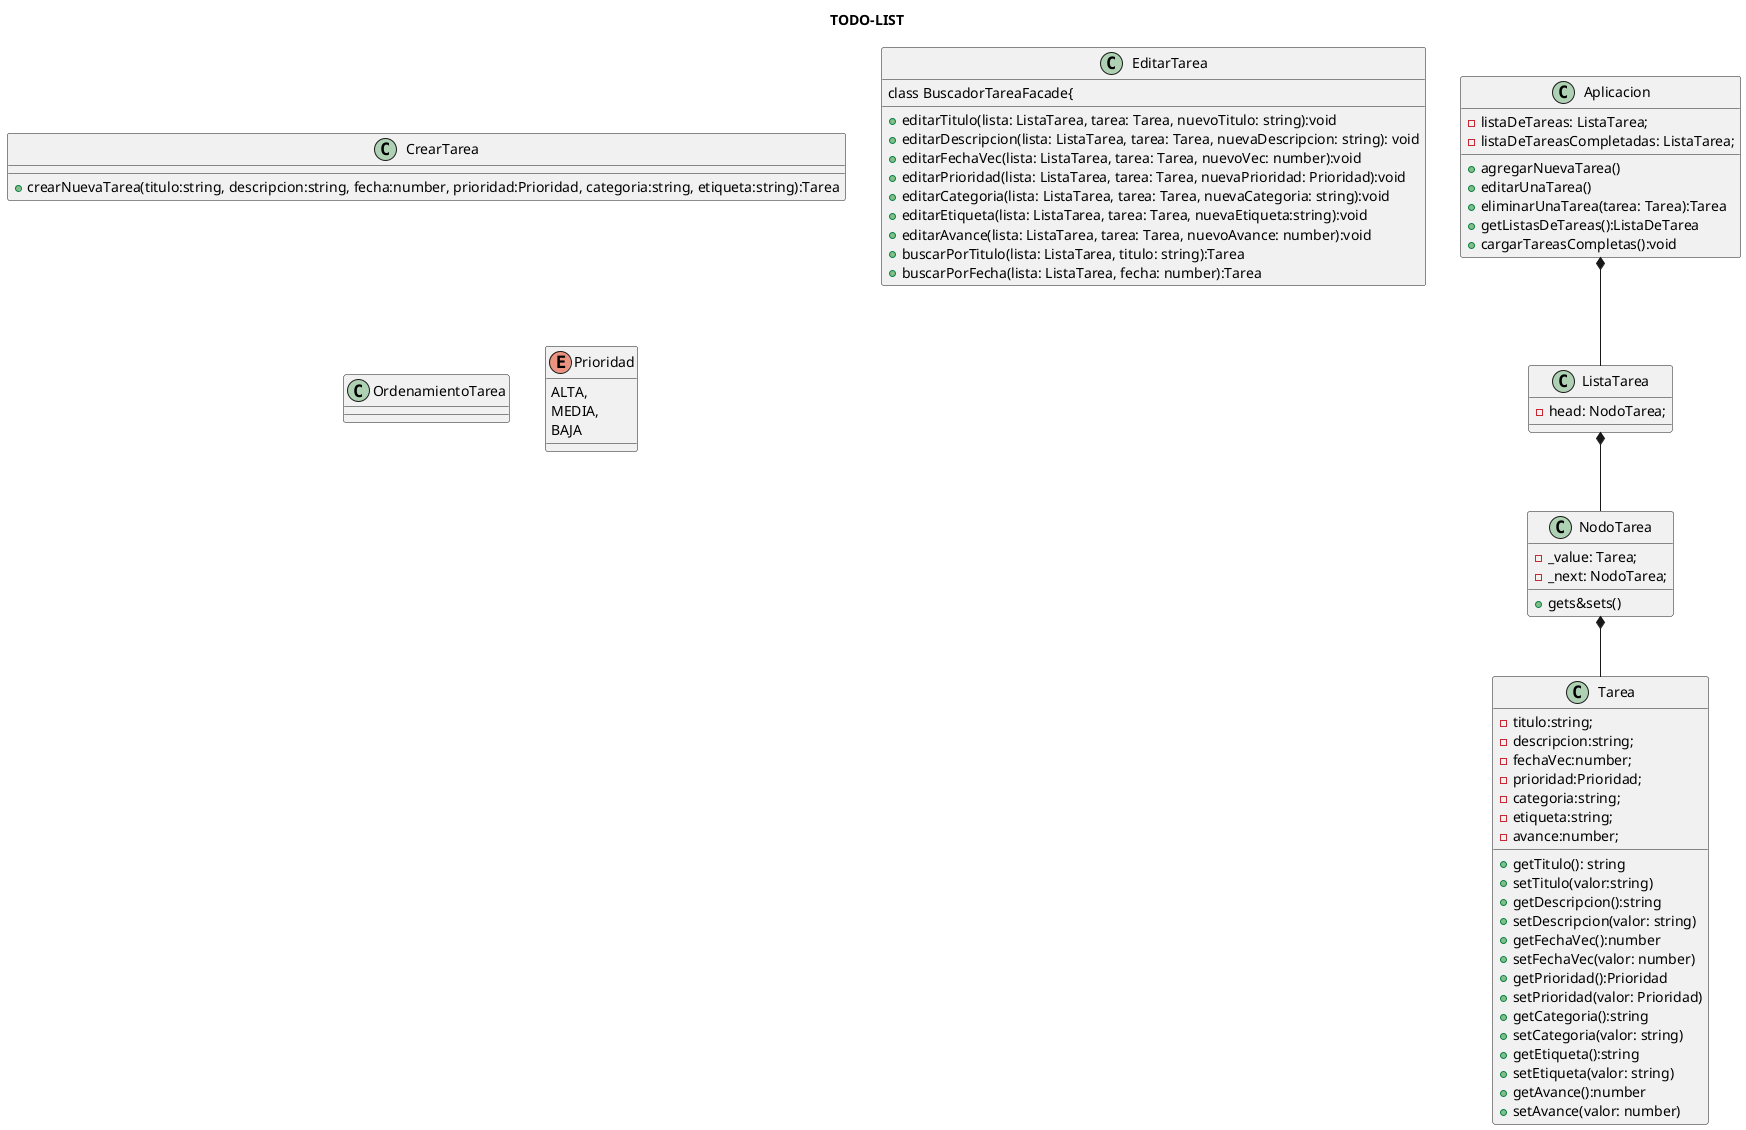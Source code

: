 @startuml DiagramaClases

title TODO-LIST

class Aplicacion{
    - listaDeTareas: ListaTarea;
    - listaDeTareasCompletadas: ListaTarea;
    
    + agregarNuevaTarea()
    + editarUnaTarea()
    + eliminarUnaTarea(tarea: Tarea):Tarea
    + getListasDeTareas():ListaDeTarea
    + cargarTareasCompletas():void
}

class Tarea{
    - titulo:string;
    - descripcion:string;
    - fechaVec:number;
    - prioridad:Prioridad;
    - categoria:string;
    - etiqueta:string;
    - avance:number;

    + getTitulo(): string
    + setTitulo(valor:string)
    + getDescripcion():string
    + setDescripcion(valor: string)
    + getFechaVec():number
    + setFechaVec(valor: number)
    + getPrioridad():Prioridad
    + setPrioridad(valor: Prioridad)
    + getCategoria():string
    + setCategoria(valor: string)
    + getEtiqueta():string
    + setEtiqueta(valor: string)
    + getAvance():number
    + setAvance(valor: number)
}

class NodoTarea{
    - _value: Tarea;
    - _next: NodoTarea;

    + gets&sets()
}

class ListaTarea{
    - head: NodoTarea;
}

class CrearTarea{
    + crearNuevaTarea(titulo:string, descripcion:string, fecha:number, prioridad:Prioridad, categoria:string, etiqueta:string):Tarea
}

class EditarTarea{
    + editarTitulo(lista: ListaTarea, tarea: Tarea, nuevoTitulo: string):void
    + editarDescripcion(lista: ListaTarea, tarea: Tarea, nuevaDescripcion: string): void
    + editarFechaVec(lista: ListaTarea, tarea: Tarea, nuevoVec: number):void
    + editarPrioridad(lista: ListaTarea, tarea: Tarea, nuevaPrioridad: Prioridad):void
    + editarCategoria(lista: ListaTarea, tarea: Tarea, nuevaCategoria: string):void
    + editarEtiqueta(lista: ListaTarea, tarea: Tarea, nuevaEtiqueta:string):void
    + editarAvance(lista: ListaTarea, tarea: Tarea, nuevoAvance: number):void

class BuscadorTareaFacade{
    + buscarPorTitulo(lista: ListaTarea, titulo: string):Tarea
    + buscarPorFecha(lista: ListaTarea, fecha: number):Tarea
}


class OrdenamientoTarea{

}



enum Prioridad{
    ALTA,
    MEDIA,
    BAJA
}

'relaciones
Aplicacion *-- ListaTarea

ListaTarea *-- NodoTarea
NodoTarea *-- Tarea

@enduml